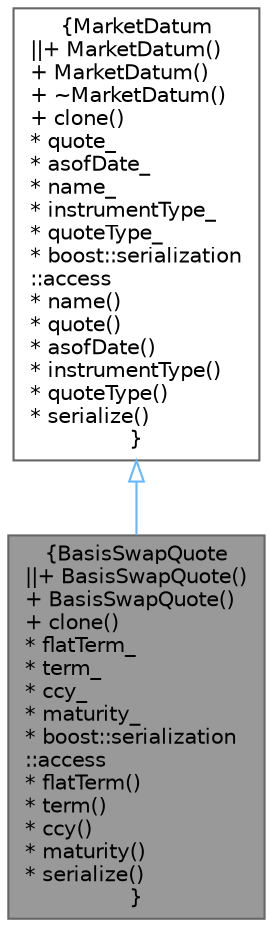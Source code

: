 digraph "BasisSwapQuote"
{
 // INTERACTIVE_SVG=YES
 // LATEX_PDF_SIZE
  bgcolor="transparent";
  edge [fontname=Helvetica,fontsize=10,labelfontname=Helvetica,labelfontsize=10];
  node [fontname=Helvetica,fontsize=10,shape=box,height=0.2,width=0.4];
  Node1 [label="{BasisSwapQuote\n||+ BasisSwapQuote()\l+ BasisSwapQuote()\l+ clone()\l* flatTerm_\l* term_\l* ccy_\l* maturity_\l* boost::serialization\l::access\l* flatTerm()\l* term()\l* ccy()\l* maturity()\l* serialize()\l}",height=0.2,width=0.4,color="gray40", fillcolor="grey60", style="filled", fontcolor="black",tooltip="Basis Swap data class."];
  Node2 -> Node1 [dir="back",color="steelblue1",style="solid",arrowtail="onormal"];
  Node2 [label="{MarketDatum\n||+ MarketDatum()\l+ MarketDatum()\l+ ~MarketDatum()\l+ clone()\l* quote_\l* asofDate_\l* name_\l* instrumentType_\l* quoteType_\l* boost::serialization\l::access\l* name()\l* quote()\l* asofDate()\l* instrumentType()\l* quoteType()\l* serialize()\l}",height=0.2,width=0.4,color="gray40", fillcolor="white", style="filled",URL="$classore_1_1data_1_1_market_datum.html",tooltip="Base market data class."];
}
